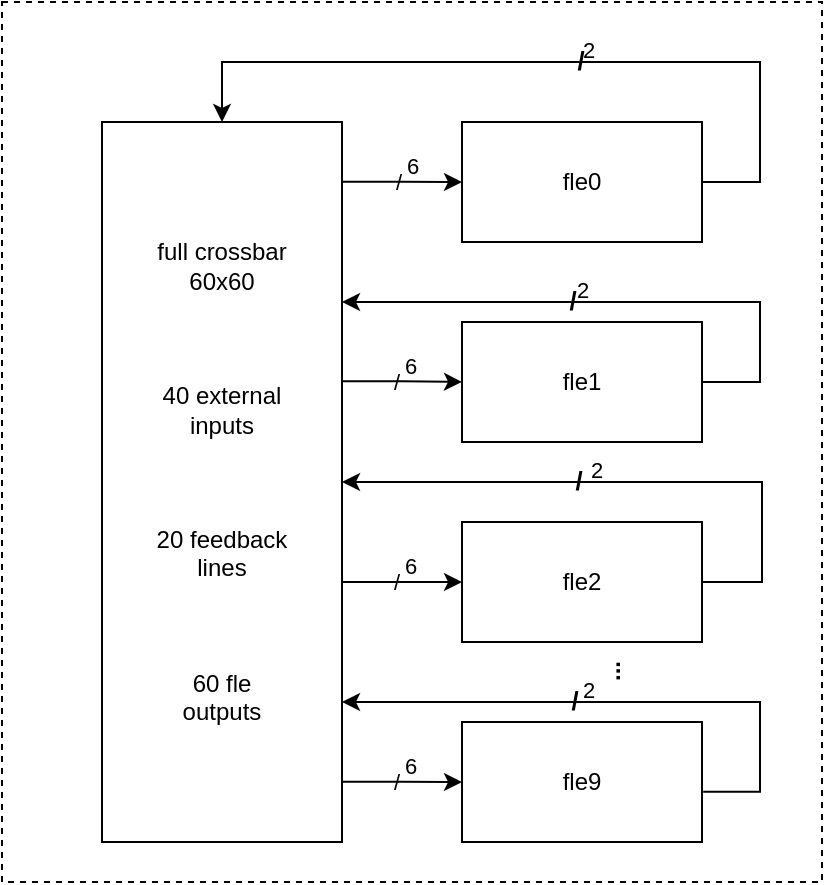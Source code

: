 <mxfile version="20.5.3" type="github">
  <diagram id="gUxy-qBg4H8M0a1N89VH" name="k6_frac_N10_tileable_adder_chain_dpram8K_dsp36_fracff_40nm_sub_tile.xml">
    <mxGraphModel dx="1640" dy="475" grid="1" gridSize="10" guides="1" tooltips="1" connect="1" arrows="1" fold="1" page="1" pageScale="1" pageWidth="827" pageHeight="1169" math="0" shadow="0">
      <root>
        <mxCell id="0" />
        <mxCell id="1" parent="0" />
        <mxCell id="h3IM62Ve9VoJd0DQMb7h-37" style="edgeStyle=orthogonalEdgeStyle;rounded=0;orthogonalLoop=1;jettySize=auto;html=0;labelBorderColor=none;startArrow=none;startFill=0;endArrow=classic;endFill=1;exitX=1;exitY=0.083;exitDx=0;exitDy=0;exitPerimeter=0;" edge="1" parent="1" source="h3IM62Ve9VoJd0DQMb7h-36" target="h3IM62Ve9VoJd0DQMb7h-2">
          <mxGeometry relative="1" as="geometry" />
        </mxCell>
        <mxCell id="h3IM62Ve9VoJd0DQMb7h-42" value="/" style="edgeLabel;html=1;align=center;verticalAlign=middle;resizable=0;points=[];labelBackgroundColor=none;" vertex="1" connectable="0" parent="h3IM62Ve9VoJd0DQMb7h-37">
          <mxGeometry x="0.342" y="1" relative="1" as="geometry">
            <mxPoint x="-13" y="1" as="offset" />
          </mxGeometry>
        </mxCell>
        <mxCell id="h3IM62Ve9VoJd0DQMb7h-43" value="6" style="edgeLabel;html=1;align=center;verticalAlign=bottom;resizable=0;points=[];labelBackgroundColor=none;" vertex="1" connectable="0" parent="h3IM62Ve9VoJd0DQMb7h-37">
          <mxGeometry x="0.24" y="1" relative="1" as="geometry">
            <mxPoint x="-3" y="1" as="offset" />
          </mxGeometry>
        </mxCell>
        <mxCell id="h3IM62Ve9VoJd0DQMb7h-2" value="fle0" style="rounded=0;whiteSpace=wrap;html=1;" vertex="1" parent="1">
          <mxGeometry x="120" y="120" width="120" height="60" as="geometry" />
        </mxCell>
        <mxCell id="h3IM62Ve9VoJd0DQMb7h-3" value="fle1" style="whiteSpace=wrap;html=1;" vertex="1" parent="1">
          <mxGeometry x="120" y="220" width="120" height="60" as="geometry" />
        </mxCell>
        <mxCell id="h3IM62Ve9VoJd0DQMb7h-4" value="fle9" style="rounded=0;whiteSpace=wrap;html=1;" vertex="1" parent="1">
          <mxGeometry x="120" y="420" width="120" height="60" as="geometry" />
        </mxCell>
        <mxCell id="h3IM62Ve9VoJd0DQMb7h-14" value="" style="edgeStyle=orthogonalEdgeStyle;rounded=0;orthogonalLoop=1;jettySize=auto;exitX=1;exitY=0.5;exitDx=0;exitDy=0;endArrow=classic;endFill=1;startArrow=none;startFill=0;horizontal=1;labelBorderColor=none;verticalAlign=bottom;" edge="1" parent="1" source="h3IM62Ve9VoJd0DQMb7h-5">
          <mxGeometry relative="1" as="geometry">
            <mxPoint x="60" y="300" as="targetPoint" />
            <Array as="points">
              <mxPoint x="270" y="350" />
              <mxPoint x="270" y="300" />
            </Array>
          </mxGeometry>
        </mxCell>
        <mxCell id="h3IM62Ve9VoJd0DQMb7h-15" value="&lt;h3&gt;/&lt;/h3&gt;" style="edgeLabel;html=1;align=center;verticalAlign=middle;resizable=0;points=[];fontStyle=1;labelBackgroundColor=none;" vertex="1" connectable="0" parent="h3IM62Ve9VoJd0DQMb7h-14">
          <mxGeometry x="0.372" y="-1" relative="1" as="geometry">
            <mxPoint x="27" as="offset" />
          </mxGeometry>
        </mxCell>
        <mxCell id="h3IM62Ve9VoJd0DQMb7h-17" value="2" style="edgeLabel;html=1;align=center;verticalAlign=bottom;resizable=0;points=[];labelBackgroundColor=none;" vertex="1" connectable="0" parent="h3IM62Ve9VoJd0DQMb7h-14">
          <mxGeometry x="-0.248" y="2" relative="1" as="geometry">
            <mxPoint x="-54" as="offset" />
          </mxGeometry>
        </mxCell>
        <mxCell id="h3IM62Ve9VoJd0DQMb7h-5" value="fle2" style="rounded=0;whiteSpace=wrap;html=1;" vertex="1" parent="1">
          <mxGeometry x="120" y="320" width="120" height="60" as="geometry" />
        </mxCell>
        <mxCell id="h3IM62Ve9VoJd0DQMb7h-31" style="edgeStyle=orthogonalEdgeStyle;rounded=0;orthogonalLoop=1;jettySize=auto;html=0;labelBorderColor=none;startArrow=none;startFill=0;endArrow=classic;endFill=1;" edge="1" parent="1">
          <mxGeometry relative="1" as="geometry">
            <mxPoint x="-10" y="120.19" as="targetPoint" />
            <mxPoint x="-10" y="120" as="sourcePoint" />
          </mxGeometry>
        </mxCell>
        <mxCell id="h3IM62Ve9VoJd0DQMb7h-12" value="" style="rounded=0;whiteSpace=wrap;html=1;" vertex="1" parent="1">
          <mxGeometry x="-60" y="120" width="120" height="360" as="geometry" />
        </mxCell>
        <mxCell id="h3IM62Ve9VoJd0DQMb7h-18" value="" style="edgeStyle=orthogonalEdgeStyle;rounded=0;orthogonalLoop=1;jettySize=auto;entryX=1.008;entryY=0.193;entryDx=0;entryDy=0;entryPerimeter=0;endArrow=classic;endFill=1;startArrow=none;startFill=0;horizontal=1;labelBorderColor=none;verticalAlign=bottom;exitX=1;exitY=0.5;exitDx=0;exitDy=0;" edge="1" parent="1" source="h3IM62Ve9VoJd0DQMb7h-3">
          <mxGeometry relative="1" as="geometry">
            <mxPoint x="60.0" y="210.0" as="targetPoint" />
            <mxPoint x="250" y="255" as="sourcePoint" />
            <Array as="points">
              <mxPoint x="269" y="250" />
              <mxPoint x="269" y="210" />
            </Array>
          </mxGeometry>
        </mxCell>
        <mxCell id="h3IM62Ve9VoJd0DQMb7h-19" value="&lt;h3&gt;/&lt;/h3&gt;" style="edgeLabel;html=1;align=center;verticalAlign=middle;resizable=0;points=[];fontStyle=1;labelBackgroundColor=none;" vertex="1" connectable="0" parent="h3IM62Ve9VoJd0DQMb7h-18">
          <mxGeometry x="0.372" y="-1" relative="1" as="geometry">
            <mxPoint x="27" as="offset" />
          </mxGeometry>
        </mxCell>
        <mxCell id="h3IM62Ve9VoJd0DQMb7h-20" value="2" style="edgeLabel;html=1;align=center;verticalAlign=bottom;resizable=0;points=[];labelBackgroundColor=none;" vertex="1" connectable="0" parent="h3IM62Ve9VoJd0DQMb7h-18">
          <mxGeometry x="-0.248" y="2" relative="1" as="geometry">
            <mxPoint x="-54" as="offset" />
          </mxGeometry>
        </mxCell>
        <mxCell id="h3IM62Ve9VoJd0DQMb7h-21" value="" style="edgeStyle=orthogonalEdgeStyle;rounded=0;orthogonalLoop=1;jettySize=auto;endArrow=classic;endFill=1;startArrow=none;startFill=0;horizontal=1;labelBorderColor=none;verticalAlign=bottom;exitX=1;exitY=0.5;exitDx=0;exitDy=0;" edge="1" parent="1" source="h3IM62Ve9VoJd0DQMb7h-2" target="h3IM62Ve9VoJd0DQMb7h-12">
          <mxGeometry relative="1" as="geometry">
            <mxPoint x="-10" y="110" as="targetPoint" />
            <mxPoint x="250" y="155" as="sourcePoint" />
            <Array as="points">
              <mxPoint x="269" y="150" />
              <mxPoint x="269" y="90" />
              <mxPoint y="90" />
            </Array>
          </mxGeometry>
        </mxCell>
        <mxCell id="h3IM62Ve9VoJd0DQMb7h-22" value="&lt;h3&gt;/&lt;/h3&gt;" style="edgeLabel;html=1;align=center;verticalAlign=middle;resizable=0;points=[];fontStyle=1;labelBackgroundColor=none;" vertex="1" connectable="0" parent="h3IM62Ve9VoJd0DQMb7h-21">
          <mxGeometry x="0.372" y="-1" relative="1" as="geometry">
            <mxPoint x="87" as="offset" />
          </mxGeometry>
        </mxCell>
        <mxCell id="h3IM62Ve9VoJd0DQMb7h-23" value="2" style="edgeLabel;html=1;align=center;verticalAlign=bottom;resizable=0;points=[];labelBackgroundColor=none;" vertex="1" connectable="0" parent="h3IM62Ve9VoJd0DQMb7h-21">
          <mxGeometry x="-0.248" y="2" relative="1" as="geometry">
            <mxPoint x="-29" as="offset" />
          </mxGeometry>
        </mxCell>
        <mxCell id="h3IM62Ve9VoJd0DQMb7h-26" value="" style="edgeStyle=orthogonalEdgeStyle;rounded=0;orthogonalLoop=1;jettySize=auto;entryX=1.008;entryY=0.193;entryDx=0;entryDy=0;entryPerimeter=0;endArrow=classic;endFill=1;startArrow=none;startFill=0;horizontal=1;labelBorderColor=none;verticalAlign=bottom;exitX=1.005;exitY=0.582;exitDx=0;exitDy=0;exitPerimeter=0;" edge="1" parent="1" source="h3IM62Ve9VoJd0DQMb7h-4">
          <mxGeometry relative="1" as="geometry">
            <mxPoint x="60.0" y="410" as="targetPoint" />
            <mxPoint x="250" y="455" as="sourcePoint" />
            <Array as="points">
              <mxPoint x="269" y="455" />
              <mxPoint x="269" y="410" />
            </Array>
          </mxGeometry>
        </mxCell>
        <mxCell id="h3IM62Ve9VoJd0DQMb7h-27" value="&lt;h3&gt;/&lt;/h3&gt;" style="edgeLabel;html=1;align=center;verticalAlign=middle;resizable=0;points=[];fontStyle=1;labelBackgroundColor=none;" vertex="1" connectable="0" parent="h3IM62Ve9VoJd0DQMb7h-26">
          <mxGeometry x="0.372" y="-1" relative="1" as="geometry">
            <mxPoint x="27" as="offset" />
          </mxGeometry>
        </mxCell>
        <mxCell id="h3IM62Ve9VoJd0DQMb7h-28" value="2" style="edgeLabel;html=1;align=center;verticalAlign=bottom;resizable=0;points=[];labelBackgroundColor=none;" vertex="1" connectable="0" parent="h3IM62Ve9VoJd0DQMb7h-26">
          <mxGeometry x="-0.248" y="2" relative="1" as="geometry">
            <mxPoint x="-54" as="offset" />
          </mxGeometry>
        </mxCell>
        <mxCell id="h3IM62Ve9VoJd0DQMb7h-30" value="&lt;b&gt;...&lt;/b&gt;" style="text;html=1;align=center;verticalAlign=middle;resizable=0;points=[];autosize=1;strokeColor=none;fillColor=none;horizontal=0;" vertex="1" parent="1">
          <mxGeometry x="180" y="380" width="30" height="30" as="geometry" />
        </mxCell>
        <mxCell id="h3IM62Ve9VoJd0DQMb7h-36" value="full crossbar&lt;br&gt;60x60&lt;br&gt;&lt;br&gt;&lt;br&gt;&lt;br&gt;40 external&lt;br&gt;inputs&lt;br&gt;&lt;br&gt;&lt;br&gt;&lt;br&gt;20 feedback&lt;br&gt;lines&lt;br&gt;&lt;br&gt;&lt;br&gt;&lt;br&gt;60 fle&lt;br&gt;outputs" style="rounded=0;whiteSpace=wrap;html=1;points=[[0,0,0,0,0],[0,0.25,0,0,0],[0,0.5,0,0,0],[0,0.75,0,0,0],[0,1,0,0,0],[0.25,0,0,0,0],[0.25,1,0,0,0],[0.5,0,0,0,0],[0.5,1,0,0,0],[0.75,0,0,0,0],[0.75,1,0,0,0],[1,0,0,0,0],[1,0.2,0,0,0],[1,0.25,0,0,0],[1,0.33,0,0,0],[1,0.4,0,0,0],[1,0.5,0,0,0],[1,0.6,0,0,0],[1,0.67,0,0,0],[1,0.75,0,0,0],[1,0.8,0,0,0],[1,1,0,0,0]];" vertex="1" parent="1">
          <mxGeometry x="-60" y="120" width="120" height="360" as="geometry" />
        </mxCell>
        <mxCell id="h3IM62Ve9VoJd0DQMb7h-38" style="edgeStyle=orthogonalEdgeStyle;rounded=0;orthogonalLoop=1;jettySize=auto;html=0;labelBorderColor=none;startArrow=none;startFill=0;endArrow=classic;endFill=1;entryX=0;entryY=0.5;entryDx=0;entryDy=0;exitX=1.002;exitY=0.36;exitDx=0;exitDy=0;exitPerimeter=0;" edge="1" parent="1" source="h3IM62Ve9VoJd0DQMb7h-36" target="h3IM62Ve9VoJd0DQMb7h-3">
          <mxGeometry relative="1" as="geometry">
            <mxPoint x="70" y="250" as="sourcePoint" />
            <mxPoint x="110" y="249.999" as="targetPoint" />
          </mxGeometry>
        </mxCell>
        <mxCell id="h3IM62Ve9VoJd0DQMb7h-39" style="edgeStyle=orthogonalEdgeStyle;rounded=0;orthogonalLoop=1;jettySize=auto;html=0;labelBorderColor=none;startArrow=none;startFill=0;endArrow=classic;endFill=1;exitX=1.001;exitY=0.639;exitDx=0;exitDy=0;exitPerimeter=0;entryX=0;entryY=0.5;entryDx=0;entryDy=0;" edge="1" parent="1" source="h3IM62Ve9VoJd0DQMb7h-36" target="h3IM62Ve9VoJd0DQMb7h-5">
          <mxGeometry relative="1" as="geometry">
            <mxPoint x="70" y="350" as="sourcePoint" />
            <mxPoint x="110" y="349.999" as="targetPoint" />
            <Array as="points" />
          </mxGeometry>
        </mxCell>
        <mxCell id="h3IM62Ve9VoJd0DQMb7h-40" style="edgeStyle=orthogonalEdgeStyle;rounded=0;orthogonalLoop=1;jettySize=auto;html=0;labelBorderColor=none;startArrow=none;startFill=0;endArrow=classic;endFill=1;exitX=1;exitY=0.083;exitDx=0;exitDy=0;exitPerimeter=0;" edge="1" parent="1">
          <mxGeometry relative="1" as="geometry">
            <mxPoint x="60" y="449.85" as="sourcePoint" />
            <mxPoint x="120" y="449.999" as="targetPoint" />
            <Array as="points">
              <mxPoint x="90" y="450" />
              <mxPoint x="120" y="450" />
            </Array>
          </mxGeometry>
        </mxCell>
        <mxCell id="h3IM62Ve9VoJd0DQMb7h-48" value="/" style="edgeLabel;html=1;align=center;verticalAlign=middle;resizable=0;points=[];labelBackgroundColor=none;" vertex="1" connectable="0" parent="1">
          <mxGeometry x="86.997" y="250" as="geometry" />
        </mxCell>
        <mxCell id="h3IM62Ve9VoJd0DQMb7h-49" value="6" style="edgeLabel;html=1;align=center;verticalAlign=bottom;resizable=0;points=[];labelBackgroundColor=none;" vertex="1" connectable="0" parent="1">
          <mxGeometry x="93.941" y="250" as="geometry" />
        </mxCell>
        <mxCell id="h3IM62Ve9VoJd0DQMb7h-50" value="/" style="edgeLabel;html=1;align=center;verticalAlign=middle;resizable=0;points=[];labelBackgroundColor=none;" vertex="1" connectable="0" parent="1">
          <mxGeometry x="86.997" y="350" as="geometry" />
        </mxCell>
        <mxCell id="h3IM62Ve9VoJd0DQMb7h-51" value="6" style="edgeLabel;html=1;align=center;verticalAlign=bottom;resizable=0;points=[];labelBackgroundColor=none;" vertex="1" connectable="0" parent="1">
          <mxGeometry x="93.941" y="350" as="geometry" />
        </mxCell>
        <mxCell id="h3IM62Ve9VoJd0DQMb7h-52" value="/" style="edgeLabel;html=1;align=center;verticalAlign=middle;resizable=0;points=[];labelBackgroundColor=none;" vertex="1" connectable="0" parent="1">
          <mxGeometry x="86.997" y="450" as="geometry" />
        </mxCell>
        <mxCell id="h3IM62Ve9VoJd0DQMb7h-53" value="6" style="edgeLabel;html=1;align=center;verticalAlign=bottom;resizable=0;points=[];labelBackgroundColor=none;" vertex="1" connectable="0" parent="1">
          <mxGeometry x="93.941" y="450" as="geometry" />
        </mxCell>
        <mxCell id="h3IM62Ve9VoJd0DQMb7h-54" value="" style="rounded=0;whiteSpace=wrap;html=1;labelBackgroundColor=none;dashed=1;labelBorderColor=default;fillColor=none;" vertex="1" parent="1">
          <mxGeometry x="-110" y="60" width="410" height="440" as="geometry" />
        </mxCell>
      </root>
    </mxGraphModel>
  </diagram>
</mxfile>
